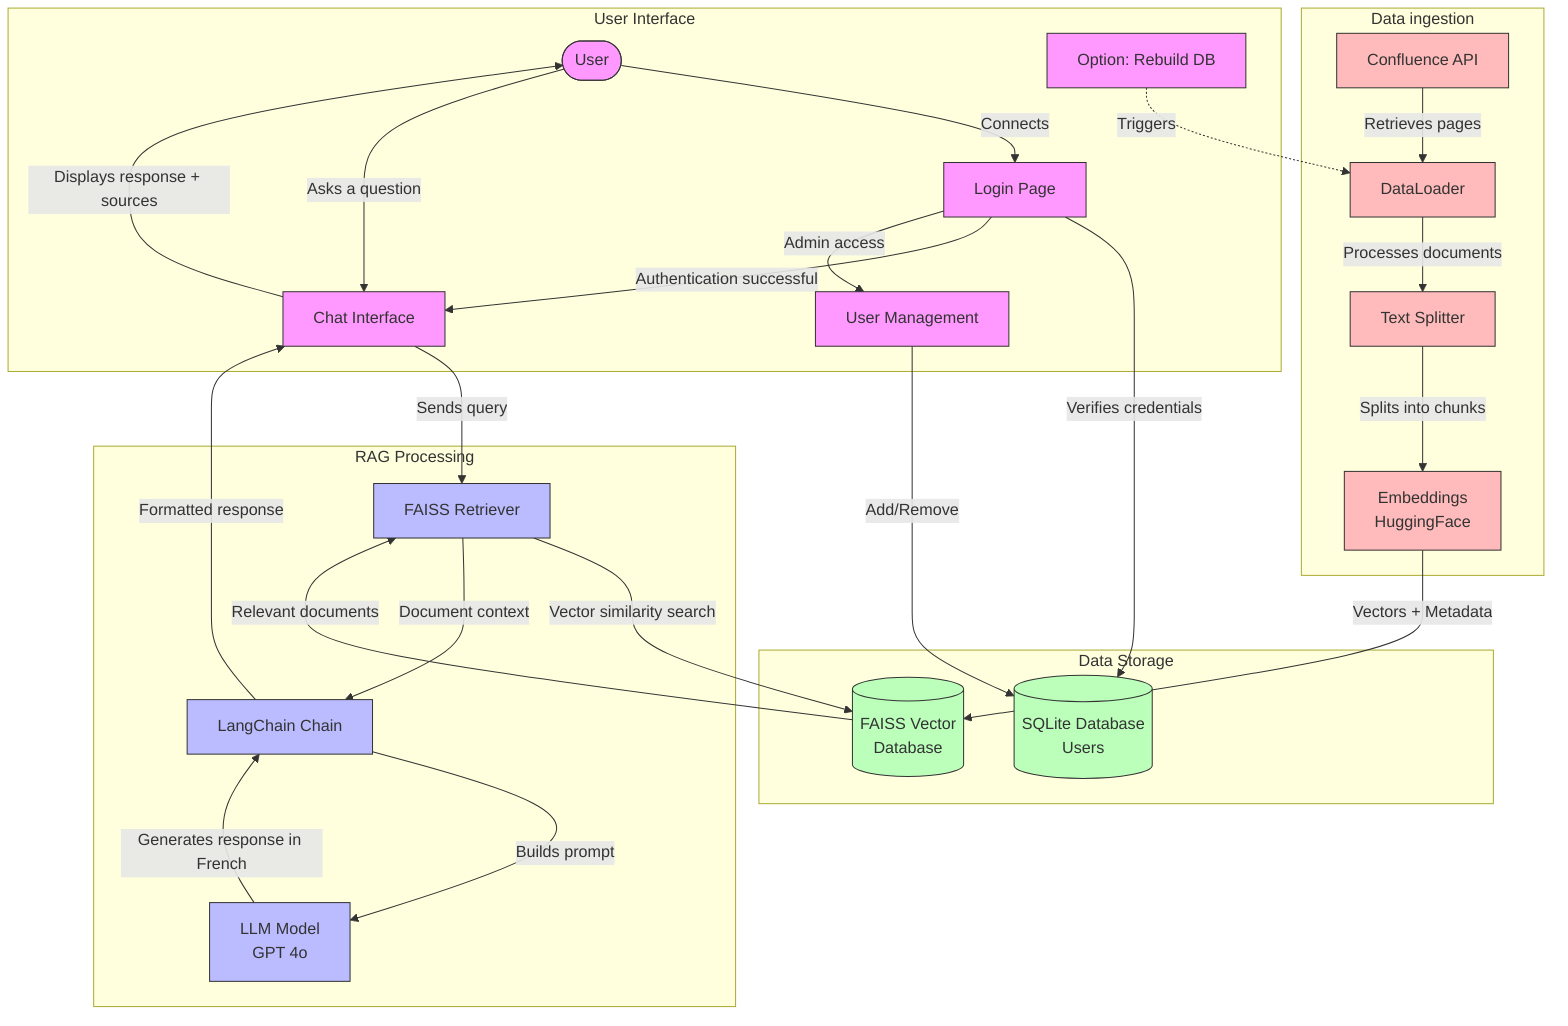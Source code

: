 graph TD
    %% Users and Interface
    User([User]) -->|Connects| Login[Login Page]
    Login -->|Verifies credentials| AuthDB[(SQLite Database<br>Users)]
    Login -->|Authentication successful| Chat[Chat Interface]
    Login -->|Admin access| Admin[User Management]
    
    %% Question Flow
    User -->|Asks a question| Chat
    Chat -->|Sends query| Retriever[FAISS Retriever]
    
    %% Document Search
    Retriever -->|Vector similarity search| VectorDB[(FAISS Vector<br>Database)]
    VectorDB -->|Relevant documents| Retriever
    
    %% Response Generation
    Retriever -->|Document context| Chain[LangChain Chain]
    Chain -->|Builds prompt| LLM[LLM Model<br>GPT 4o]
    LLM -->|Generates response in French| Chain
    Chain -->|Formatted response| Chat
    Chat -->|Displays response + sources| User
    
    %% Database Initialization and Update
    ConfluenceAPI[Confluence API] -->|Retrieves pages| DataLoader[DataLoader]
    DataLoader -->|Processes documents| TextSplitter[Text Splitter]
    TextSplitter -->|Splits into chunks| Embedder[Embeddings<br>HuggingFace]
    Embedder -->|Vectors + Metadata| VectorDB
    
    %% User Management
    Admin -->|Add/Remove| AuthDB
    
    %% Advanced Options
    RebuildDB[Option: Rebuild DB] -.->|Triggers| DataLoader
    
    %% Subgraphs for organization
    subgraph "User Interface"
        User
        Login
        Chat
        Admin
        RebuildDB
    end
    
    subgraph "RAG Processing"
        Retriever
        Chain
        LLM
    end
    
    subgraph "Data Storage"
        VectorDB
        AuthDB
    end
    
    subgraph "Data ingestion"
        ConfluenceAPI
        DataLoader
        TextSplitter
        Embedder
    end
    
    classDef interface fill:#f9f,stroke:#333,stroke-width:1px
    classDef processing fill:#bbf,stroke:#333,stroke-width:1px
    classDef storage fill:#bfb,stroke:#333,stroke-width:1px
    classDef ingestion fill:#fbb,stroke:#333,stroke-width:1px
    
    class User,Login,Chat,Admin,RebuildDB interface
    class Retriever,Chain,LLM processing
    class VectorDB,AuthDB storage
    class ConfluenceAPI,DataLoader,TextSplitter,Embedder ingestion